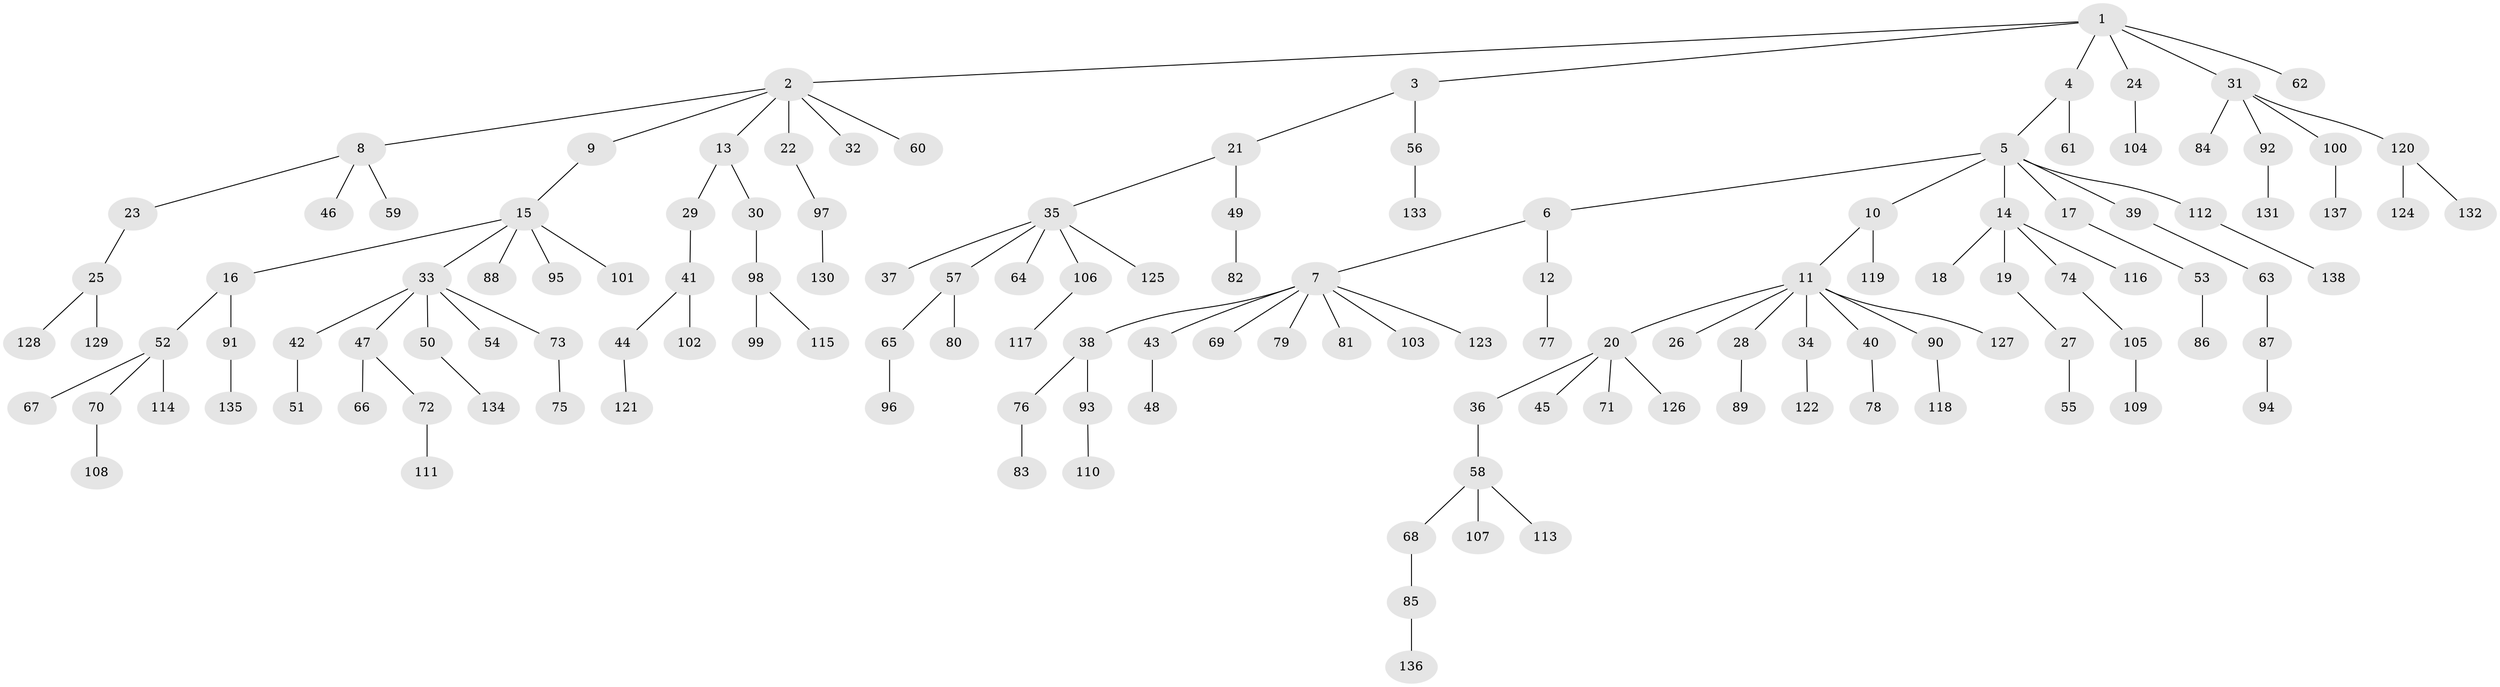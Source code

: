 // coarse degree distribution, {4: 0.05357142857142857, 5: 0.03571428571428571, 3: 0.14285714285714285, 2: 0.19642857142857142, 6: 0.03571428571428571, 1: 0.5357142857142857}
// Generated by graph-tools (version 1.1) at 2025/52/03/04/25 22:52:00]
// undirected, 138 vertices, 137 edges
graph export_dot {
  node [color=gray90,style=filled];
  1;
  2;
  3;
  4;
  5;
  6;
  7;
  8;
  9;
  10;
  11;
  12;
  13;
  14;
  15;
  16;
  17;
  18;
  19;
  20;
  21;
  22;
  23;
  24;
  25;
  26;
  27;
  28;
  29;
  30;
  31;
  32;
  33;
  34;
  35;
  36;
  37;
  38;
  39;
  40;
  41;
  42;
  43;
  44;
  45;
  46;
  47;
  48;
  49;
  50;
  51;
  52;
  53;
  54;
  55;
  56;
  57;
  58;
  59;
  60;
  61;
  62;
  63;
  64;
  65;
  66;
  67;
  68;
  69;
  70;
  71;
  72;
  73;
  74;
  75;
  76;
  77;
  78;
  79;
  80;
  81;
  82;
  83;
  84;
  85;
  86;
  87;
  88;
  89;
  90;
  91;
  92;
  93;
  94;
  95;
  96;
  97;
  98;
  99;
  100;
  101;
  102;
  103;
  104;
  105;
  106;
  107;
  108;
  109;
  110;
  111;
  112;
  113;
  114;
  115;
  116;
  117;
  118;
  119;
  120;
  121;
  122;
  123;
  124;
  125;
  126;
  127;
  128;
  129;
  130;
  131;
  132;
  133;
  134;
  135;
  136;
  137;
  138;
  1 -- 2;
  1 -- 3;
  1 -- 4;
  1 -- 24;
  1 -- 31;
  1 -- 62;
  2 -- 8;
  2 -- 9;
  2 -- 13;
  2 -- 22;
  2 -- 32;
  2 -- 60;
  3 -- 21;
  3 -- 56;
  4 -- 5;
  4 -- 61;
  5 -- 6;
  5 -- 10;
  5 -- 14;
  5 -- 17;
  5 -- 39;
  5 -- 112;
  6 -- 7;
  6 -- 12;
  7 -- 38;
  7 -- 43;
  7 -- 69;
  7 -- 79;
  7 -- 81;
  7 -- 103;
  7 -- 123;
  8 -- 23;
  8 -- 46;
  8 -- 59;
  9 -- 15;
  10 -- 11;
  10 -- 119;
  11 -- 20;
  11 -- 26;
  11 -- 28;
  11 -- 34;
  11 -- 40;
  11 -- 90;
  11 -- 127;
  12 -- 77;
  13 -- 29;
  13 -- 30;
  14 -- 18;
  14 -- 19;
  14 -- 74;
  14 -- 116;
  15 -- 16;
  15 -- 33;
  15 -- 88;
  15 -- 95;
  15 -- 101;
  16 -- 52;
  16 -- 91;
  17 -- 53;
  19 -- 27;
  20 -- 36;
  20 -- 45;
  20 -- 71;
  20 -- 126;
  21 -- 35;
  21 -- 49;
  22 -- 97;
  23 -- 25;
  24 -- 104;
  25 -- 128;
  25 -- 129;
  27 -- 55;
  28 -- 89;
  29 -- 41;
  30 -- 98;
  31 -- 84;
  31 -- 92;
  31 -- 100;
  31 -- 120;
  33 -- 42;
  33 -- 47;
  33 -- 50;
  33 -- 54;
  33 -- 73;
  34 -- 122;
  35 -- 37;
  35 -- 57;
  35 -- 64;
  35 -- 106;
  35 -- 125;
  36 -- 58;
  38 -- 76;
  38 -- 93;
  39 -- 63;
  40 -- 78;
  41 -- 44;
  41 -- 102;
  42 -- 51;
  43 -- 48;
  44 -- 121;
  47 -- 66;
  47 -- 72;
  49 -- 82;
  50 -- 134;
  52 -- 67;
  52 -- 70;
  52 -- 114;
  53 -- 86;
  56 -- 133;
  57 -- 65;
  57 -- 80;
  58 -- 68;
  58 -- 107;
  58 -- 113;
  63 -- 87;
  65 -- 96;
  68 -- 85;
  70 -- 108;
  72 -- 111;
  73 -- 75;
  74 -- 105;
  76 -- 83;
  85 -- 136;
  87 -- 94;
  90 -- 118;
  91 -- 135;
  92 -- 131;
  93 -- 110;
  97 -- 130;
  98 -- 99;
  98 -- 115;
  100 -- 137;
  105 -- 109;
  106 -- 117;
  112 -- 138;
  120 -- 124;
  120 -- 132;
}
